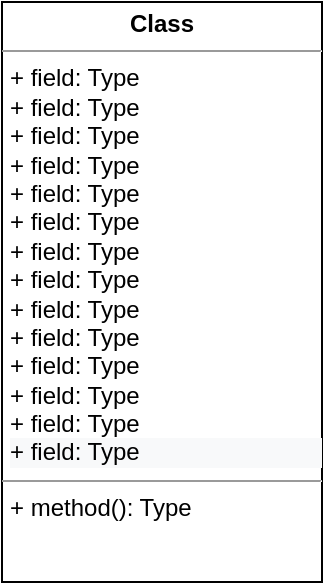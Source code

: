 <mxfile version="20.6.0" type="github">
  <diagram id="hZq0ZE2ZOcuf5ZeeHaqC" name="Page-1">
    <mxGraphModel dx="1182" dy="750" grid="1" gridSize="10" guides="1" tooltips="1" connect="1" arrows="1" fold="1" page="1" pageScale="1" pageWidth="850" pageHeight="1100" math="0" shadow="0">
      <root>
        <mxCell id="0" />
        <mxCell id="1" parent="0" />
        <mxCell id="p-Pt-ufczmybLSnrA8JV-1" value="&lt;p style=&quot;margin:0px;margin-top:4px;text-align:center;&quot;&gt;&lt;b&gt;Class&lt;/b&gt;&lt;/p&gt;&lt;hr size=&quot;1&quot;&gt;&lt;p style=&quot;margin:0px;margin-left:4px;&quot;&gt;+ field: Type&lt;/p&gt;&lt;p style=&quot;margin:0px;margin-left:4px;&quot;&gt;+ field: Type&lt;br&gt;&lt;/p&gt;&lt;p style=&quot;margin:0px;margin-left:4px;&quot;&gt;+ field: Type&lt;br&gt;&lt;/p&gt;&lt;p style=&quot;margin:0px;margin-left:4px;&quot;&gt;+ field: Type&lt;br&gt;&lt;/p&gt;&lt;p style=&quot;margin:0px;margin-left:4px;&quot;&gt;+ field: Type&lt;br&gt;&lt;/p&gt;&lt;p style=&quot;margin:0px;margin-left:4px;&quot;&gt;+ field: Type&lt;br&gt;&lt;/p&gt;&lt;p style=&quot;margin:0px;margin-left:4px;&quot;&gt;+ field: Type&lt;br&gt;&lt;/p&gt;&lt;p style=&quot;margin: 0px 0px 0px 4px;&quot;&gt;+ field: Type&lt;/p&gt;&lt;p style=&quot;margin: 0px 0px 0px 4px;&quot;&gt;+ field: Type&lt;br&gt;&lt;/p&gt;&lt;p style=&quot;margin: 0px 0px 0px 4px;&quot;&gt;+ field: Type&lt;br&gt;&lt;/p&gt;&lt;p style=&quot;margin: 0px 0px 0px 4px;&quot;&gt;+ field: Type&lt;br&gt;&lt;/p&gt;&lt;p style=&quot;margin: 0px 0px 0px 4px;&quot;&gt;+ field: Type&lt;br&gt;&lt;/p&gt;&lt;p style=&quot;margin: 0px 0px 0px 4px;&quot;&gt;+ field: Type&lt;br&gt;&lt;/p&gt;&lt;p style=&quot;margin:0px;margin-left:4px;&quot;&gt;&lt;/p&gt;&lt;p style=&quot;color: rgb(0, 0, 0); font-family: Helvetica; font-size: 12px; font-style: normal; font-variant-ligatures: normal; font-variant-caps: normal; font-weight: 400; letter-spacing: normal; orphans: 2; text-align: left; text-indent: 0px; text-transform: none; widows: 2; word-spacing: 0px; -webkit-text-stroke-width: 0px; background-color: rgb(248, 249, 250); text-decoration-thickness: initial; text-decoration-style: initial; text-decoration-color: initial; margin: 0px 0px 0px 4px;&quot;&gt;+ field: Type&lt;/p&gt;&lt;hr size=&quot;1&quot;&gt;&lt;p style=&quot;margin:0px;margin-left:4px;&quot;&gt;+ method(): Type&lt;/p&gt;" style="verticalAlign=top;align=left;overflow=fill;fontSize=12;fontFamily=Helvetica;html=1;" vertex="1" parent="1">
          <mxGeometry x="190" y="230" width="160" height="290" as="geometry" />
        </mxCell>
      </root>
    </mxGraphModel>
  </diagram>
</mxfile>
